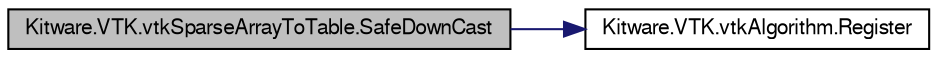 digraph G
{
  bgcolor="transparent";
  edge [fontname="FreeSans",fontsize="10",labelfontname="FreeSans",labelfontsize="10"];
  node [fontname="FreeSans",fontsize="10",shape=record];
  rankdir="LR";
  Node1 [label="Kitware.VTK.vtkSparseArrayToTable.SafeDownCast",height=0.2,width=0.4,color="black", fillcolor="grey75", style="filled" fontcolor="black"];
  Node1 -> Node2 [color="midnightblue",fontsize="10",style="solid",fontname="FreeSans"];
  Node2 [label="Kitware.VTK.vtkAlgorithm.Register",height=0.2,width=0.4,color="black",URL="$class_kitware_1_1_v_t_k_1_1vtk_algorithm.html#a1694c4757e765965d399a22f9a32fd71",tooltip="Participate in garbage collection."];
}
